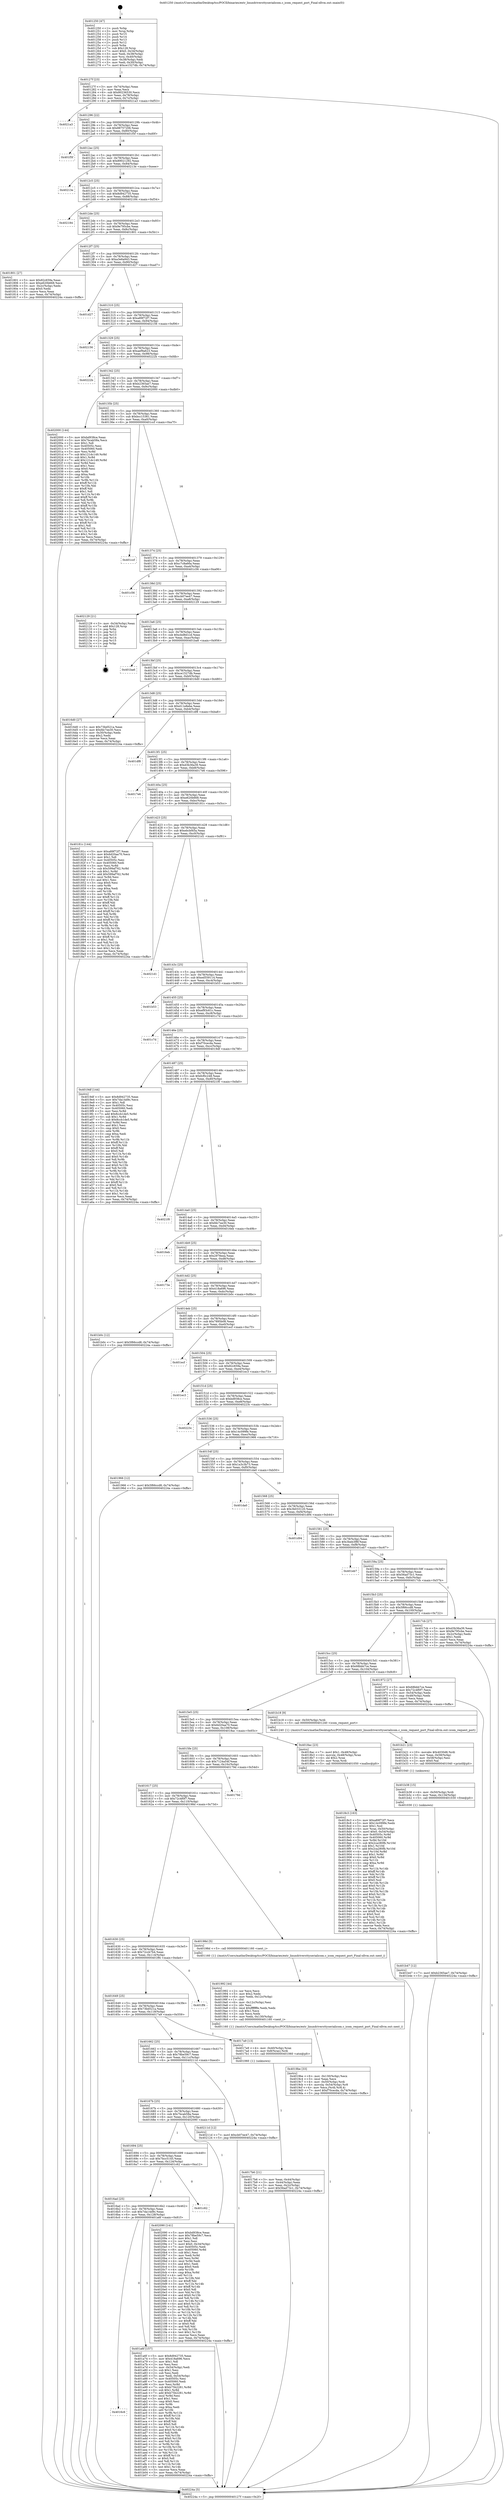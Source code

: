 digraph "0x401250" {
  label = "0x401250 (/mnt/c/Users/mathe/Desktop/tcc/POCII/binaries/extr_linuxdriversttyserialicom.c_icom_request_port_Final-ollvm.out::main(0))"
  labelloc = "t"
  node[shape=record]

  Entry [label="",width=0.3,height=0.3,shape=circle,fillcolor=black,style=filled]
  "0x40127f" [label="{
     0x40127f [23]\l
     | [instrs]\l
     &nbsp;&nbsp;0x40127f \<+3\>: mov -0x74(%rbp),%eax\l
     &nbsp;&nbsp;0x401282 \<+2\>: mov %eax,%ecx\l
     &nbsp;&nbsp;0x401284 \<+6\>: sub $0x80236530,%ecx\l
     &nbsp;&nbsp;0x40128a \<+3\>: mov %eax,-0x78(%rbp)\l
     &nbsp;&nbsp;0x40128d \<+3\>: mov %ecx,-0x7c(%rbp)\l
     &nbsp;&nbsp;0x401290 \<+6\>: je 00000000004021a3 \<main+0xf53\>\l
  }"]
  "0x4021a3" [label="{
     0x4021a3\l
  }", style=dashed]
  "0x401296" [label="{
     0x401296 [22]\l
     | [instrs]\l
     &nbsp;&nbsp;0x401296 \<+5\>: jmp 000000000040129b \<main+0x4b\>\l
     &nbsp;&nbsp;0x40129b \<+3\>: mov -0x78(%rbp),%eax\l
     &nbsp;&nbsp;0x40129e \<+5\>: sub $0x88757206,%eax\l
     &nbsp;&nbsp;0x4012a3 \<+3\>: mov %eax,-0x80(%rbp)\l
     &nbsp;&nbsp;0x4012a6 \<+6\>: je 0000000000401f5f \<main+0xd0f\>\l
  }"]
  Exit [label="",width=0.3,height=0.3,shape=circle,fillcolor=black,style=filled,peripheries=2]
  "0x401f5f" [label="{
     0x401f5f\l
  }", style=dashed]
  "0x4012ac" [label="{
     0x4012ac [25]\l
     | [instrs]\l
     &nbsp;&nbsp;0x4012ac \<+5\>: jmp 00000000004012b1 \<main+0x61\>\l
     &nbsp;&nbsp;0x4012b1 \<+3\>: mov -0x78(%rbp),%eax\l
     &nbsp;&nbsp;0x4012b4 \<+5\>: sub $0x89021292,%eax\l
     &nbsp;&nbsp;0x4012b9 \<+6\>: mov %eax,-0x84(%rbp)\l
     &nbsp;&nbsp;0x4012bf \<+6\>: je 000000000040213e \<main+0xeee\>\l
  }"]
  "0x401b47" [label="{
     0x401b47 [12]\l
     | [instrs]\l
     &nbsp;&nbsp;0x401b47 \<+7\>: movl $0xb2365ae7,-0x74(%rbp)\l
     &nbsp;&nbsp;0x401b4e \<+5\>: jmp 000000000040224a \<main+0xffa\>\l
  }"]
  "0x40213e" [label="{
     0x40213e\l
  }", style=dashed]
  "0x4012c5" [label="{
     0x4012c5 [25]\l
     | [instrs]\l
     &nbsp;&nbsp;0x4012c5 \<+5\>: jmp 00000000004012ca \<main+0x7a\>\l
     &nbsp;&nbsp;0x4012ca \<+3\>: mov -0x78(%rbp),%eax\l
     &nbsp;&nbsp;0x4012cd \<+5\>: sub $0x8d942735,%eax\l
     &nbsp;&nbsp;0x4012d2 \<+6\>: mov %eax,-0x88(%rbp)\l
     &nbsp;&nbsp;0x4012d8 \<+6\>: je 0000000000402184 \<main+0xf34\>\l
  }"]
  "0x401b38" [label="{
     0x401b38 [15]\l
     | [instrs]\l
     &nbsp;&nbsp;0x401b38 \<+4\>: mov -0x50(%rbp),%rdi\l
     &nbsp;&nbsp;0x401b3c \<+6\>: mov %eax,-0x134(%rbp)\l
     &nbsp;&nbsp;0x401b42 \<+5\>: call 0000000000401030 \<free@plt\>\l
     | [calls]\l
     &nbsp;&nbsp;0x401030 \{1\} (unknown)\l
  }"]
  "0x402184" [label="{
     0x402184\l
  }", style=dashed]
  "0x4012de" [label="{
     0x4012de [25]\l
     | [instrs]\l
     &nbsp;&nbsp;0x4012de \<+5\>: jmp 00000000004012e3 \<main+0x93\>\l
     &nbsp;&nbsp;0x4012e3 \<+3\>: mov -0x78(%rbp),%eax\l
     &nbsp;&nbsp;0x4012e6 \<+5\>: sub $0x9e795cbe,%eax\l
     &nbsp;&nbsp;0x4012eb \<+6\>: mov %eax,-0x8c(%rbp)\l
     &nbsp;&nbsp;0x4012f1 \<+6\>: je 0000000000401801 \<main+0x5b1\>\l
  }"]
  "0x401b21" [label="{
     0x401b21 [23]\l
     | [instrs]\l
     &nbsp;&nbsp;0x401b21 \<+10\>: movabs $0x4030d6,%rdi\l
     &nbsp;&nbsp;0x401b2b \<+3\>: mov %eax,-0x58(%rbp)\l
     &nbsp;&nbsp;0x401b2e \<+3\>: mov -0x58(%rbp),%esi\l
     &nbsp;&nbsp;0x401b31 \<+2\>: mov $0x0,%al\l
     &nbsp;&nbsp;0x401b33 \<+5\>: call 0000000000401040 \<printf@plt\>\l
     | [calls]\l
     &nbsp;&nbsp;0x401040 \{1\} (unknown)\l
  }"]
  "0x401801" [label="{
     0x401801 [27]\l
     | [instrs]\l
     &nbsp;&nbsp;0x401801 \<+5\>: mov $0x82c659a,%eax\l
     &nbsp;&nbsp;0x401806 \<+5\>: mov $0xe620b668,%ecx\l
     &nbsp;&nbsp;0x40180b \<+3\>: mov -0x2c(%rbp),%edx\l
     &nbsp;&nbsp;0x40180e \<+3\>: cmp $0x0,%edx\l
     &nbsp;&nbsp;0x401811 \<+3\>: cmove %ecx,%eax\l
     &nbsp;&nbsp;0x401814 \<+3\>: mov %eax,-0x74(%rbp)\l
     &nbsp;&nbsp;0x401817 \<+5\>: jmp 000000000040224a \<main+0xffa\>\l
  }"]
  "0x4012f7" [label="{
     0x4012f7 [25]\l
     | [instrs]\l
     &nbsp;&nbsp;0x4012f7 \<+5\>: jmp 00000000004012fc \<main+0xac\>\l
     &nbsp;&nbsp;0x4012fc \<+3\>: mov -0x78(%rbp),%eax\l
     &nbsp;&nbsp;0x4012ff \<+5\>: sub $0xa3e6a943,%eax\l
     &nbsp;&nbsp;0x401304 \<+6\>: mov %eax,-0x90(%rbp)\l
     &nbsp;&nbsp;0x40130a \<+6\>: je 0000000000401d27 \<main+0xad7\>\l
  }"]
  "0x4016c6" [label="{
     0x4016c6\l
  }", style=dashed]
  "0x401d27" [label="{
     0x401d27\l
  }", style=dashed]
  "0x401310" [label="{
     0x401310 [25]\l
     | [instrs]\l
     &nbsp;&nbsp;0x401310 \<+5\>: jmp 0000000000401315 \<main+0xc5\>\l
     &nbsp;&nbsp;0x401315 \<+3\>: mov -0x78(%rbp),%eax\l
     &nbsp;&nbsp;0x401318 \<+5\>: sub $0xa89f72f7,%eax\l
     &nbsp;&nbsp;0x40131d \<+6\>: mov %eax,-0x94(%rbp)\l
     &nbsp;&nbsp;0x401323 \<+6\>: je 0000000000402156 \<main+0xf06\>\l
  }"]
  "0x401a6f" [label="{
     0x401a6f [157]\l
     | [instrs]\l
     &nbsp;&nbsp;0x401a6f \<+5\>: mov $0x8d942735,%eax\l
     &nbsp;&nbsp;0x401a74 \<+5\>: mov $0x418a696,%ecx\l
     &nbsp;&nbsp;0x401a79 \<+2\>: mov $0x1,%dl\l
     &nbsp;&nbsp;0x401a7b \<+2\>: xor %esi,%esi\l
     &nbsp;&nbsp;0x401a7d \<+3\>: mov -0x54(%rbp),%edi\l
     &nbsp;&nbsp;0x401a80 \<+3\>: sub $0x1,%esi\l
     &nbsp;&nbsp;0x401a83 \<+2\>: sub %esi,%edi\l
     &nbsp;&nbsp;0x401a85 \<+3\>: mov %edi,-0x54(%rbp)\l
     &nbsp;&nbsp;0x401a88 \<+7\>: mov 0x40505c,%esi\l
     &nbsp;&nbsp;0x401a8f \<+7\>: mov 0x405060,%edi\l
     &nbsp;&nbsp;0x401a96 \<+3\>: mov %esi,%r8d\l
     &nbsp;&nbsp;0x401a99 \<+7\>: sub $0xb75b2281,%r8d\l
     &nbsp;&nbsp;0x401aa0 \<+4\>: sub $0x1,%r8d\l
     &nbsp;&nbsp;0x401aa4 \<+7\>: add $0xb75b2281,%r8d\l
     &nbsp;&nbsp;0x401aab \<+4\>: imul %r8d,%esi\l
     &nbsp;&nbsp;0x401aaf \<+3\>: and $0x1,%esi\l
     &nbsp;&nbsp;0x401ab2 \<+3\>: cmp $0x0,%esi\l
     &nbsp;&nbsp;0x401ab5 \<+4\>: sete %r9b\l
     &nbsp;&nbsp;0x401ab9 \<+3\>: cmp $0xa,%edi\l
     &nbsp;&nbsp;0x401abc \<+4\>: setl %r10b\l
     &nbsp;&nbsp;0x401ac0 \<+3\>: mov %r9b,%r11b\l
     &nbsp;&nbsp;0x401ac3 \<+4\>: xor $0xff,%r11b\l
     &nbsp;&nbsp;0x401ac7 \<+3\>: mov %r10b,%bl\l
     &nbsp;&nbsp;0x401aca \<+3\>: xor $0xff,%bl\l
     &nbsp;&nbsp;0x401acd \<+3\>: xor $0x0,%dl\l
     &nbsp;&nbsp;0x401ad0 \<+3\>: mov %r11b,%r14b\l
     &nbsp;&nbsp;0x401ad3 \<+4\>: and $0x0,%r14b\l
     &nbsp;&nbsp;0x401ad7 \<+3\>: and %dl,%r9b\l
     &nbsp;&nbsp;0x401ada \<+3\>: mov %bl,%r15b\l
     &nbsp;&nbsp;0x401add \<+4\>: and $0x0,%r15b\l
     &nbsp;&nbsp;0x401ae1 \<+3\>: and %dl,%r10b\l
     &nbsp;&nbsp;0x401ae4 \<+3\>: or %r9b,%r14b\l
     &nbsp;&nbsp;0x401ae7 \<+3\>: or %r10b,%r15b\l
     &nbsp;&nbsp;0x401aea \<+3\>: xor %r15b,%r14b\l
     &nbsp;&nbsp;0x401aed \<+3\>: or %bl,%r11b\l
     &nbsp;&nbsp;0x401af0 \<+4\>: xor $0xff,%r11b\l
     &nbsp;&nbsp;0x401af4 \<+3\>: or $0x0,%dl\l
     &nbsp;&nbsp;0x401af7 \<+3\>: and %dl,%r11b\l
     &nbsp;&nbsp;0x401afa \<+3\>: or %r11b,%r14b\l
     &nbsp;&nbsp;0x401afd \<+4\>: test $0x1,%r14b\l
     &nbsp;&nbsp;0x401b01 \<+3\>: cmovne %ecx,%eax\l
     &nbsp;&nbsp;0x401b04 \<+3\>: mov %eax,-0x74(%rbp)\l
     &nbsp;&nbsp;0x401b07 \<+5\>: jmp 000000000040224a \<main+0xffa\>\l
  }"]
  "0x402156" [label="{
     0x402156\l
  }", style=dashed]
  "0x401329" [label="{
     0x401329 [25]\l
     | [instrs]\l
     &nbsp;&nbsp;0x401329 \<+5\>: jmp 000000000040132e \<main+0xde\>\l
     &nbsp;&nbsp;0x40132e \<+3\>: mov -0x78(%rbp),%eax\l
     &nbsp;&nbsp;0x401331 \<+5\>: sub $0xaef9a623,%eax\l
     &nbsp;&nbsp;0x401336 \<+6\>: mov %eax,-0x98(%rbp)\l
     &nbsp;&nbsp;0x40133c \<+6\>: je 000000000040222b \<main+0xfdb\>\l
  }"]
  "0x4016ad" [label="{
     0x4016ad [25]\l
     | [instrs]\l
     &nbsp;&nbsp;0x4016ad \<+5\>: jmp 00000000004016b2 \<main+0x462\>\l
     &nbsp;&nbsp;0x4016b2 \<+3\>: mov -0x78(%rbp),%eax\l
     &nbsp;&nbsp;0x4016b5 \<+5\>: sub $0x7da14d9c,%eax\l
     &nbsp;&nbsp;0x4016ba \<+6\>: mov %eax,-0x128(%rbp)\l
     &nbsp;&nbsp;0x4016c0 \<+6\>: je 0000000000401a6f \<main+0x81f\>\l
  }"]
  "0x40222b" [label="{
     0x40222b\l
  }", style=dashed]
  "0x401342" [label="{
     0x401342 [25]\l
     | [instrs]\l
     &nbsp;&nbsp;0x401342 \<+5\>: jmp 0000000000401347 \<main+0xf7\>\l
     &nbsp;&nbsp;0x401347 \<+3\>: mov -0x78(%rbp),%eax\l
     &nbsp;&nbsp;0x40134a \<+5\>: sub $0xb2365ae7,%eax\l
     &nbsp;&nbsp;0x40134f \<+6\>: mov %eax,-0x9c(%rbp)\l
     &nbsp;&nbsp;0x401355 \<+6\>: je 0000000000402000 \<main+0xdb0\>\l
  }"]
  "0x401c62" [label="{
     0x401c62\l
  }", style=dashed]
  "0x402000" [label="{
     0x402000 [144]\l
     | [instrs]\l
     &nbsp;&nbsp;0x402000 \<+5\>: mov $0xbd938ce,%eax\l
     &nbsp;&nbsp;0x402005 \<+5\>: mov $0x7bcab58a,%ecx\l
     &nbsp;&nbsp;0x40200a \<+2\>: mov $0x1,%dl\l
     &nbsp;&nbsp;0x40200c \<+7\>: mov 0x40505c,%esi\l
     &nbsp;&nbsp;0x402013 \<+7\>: mov 0x405060,%edi\l
     &nbsp;&nbsp;0x40201a \<+3\>: mov %esi,%r8d\l
     &nbsp;&nbsp;0x40201d \<+7\>: sub $0x121dc149,%r8d\l
     &nbsp;&nbsp;0x402024 \<+4\>: sub $0x1,%r8d\l
     &nbsp;&nbsp;0x402028 \<+7\>: add $0x121dc149,%r8d\l
     &nbsp;&nbsp;0x40202f \<+4\>: imul %r8d,%esi\l
     &nbsp;&nbsp;0x402033 \<+3\>: and $0x1,%esi\l
     &nbsp;&nbsp;0x402036 \<+3\>: cmp $0x0,%esi\l
     &nbsp;&nbsp;0x402039 \<+4\>: sete %r9b\l
     &nbsp;&nbsp;0x40203d \<+3\>: cmp $0xa,%edi\l
     &nbsp;&nbsp;0x402040 \<+4\>: setl %r10b\l
     &nbsp;&nbsp;0x402044 \<+3\>: mov %r9b,%r11b\l
     &nbsp;&nbsp;0x402047 \<+4\>: xor $0xff,%r11b\l
     &nbsp;&nbsp;0x40204b \<+3\>: mov %r10b,%bl\l
     &nbsp;&nbsp;0x40204e \<+3\>: xor $0xff,%bl\l
     &nbsp;&nbsp;0x402051 \<+3\>: xor $0x1,%dl\l
     &nbsp;&nbsp;0x402054 \<+3\>: mov %r11b,%r14b\l
     &nbsp;&nbsp;0x402057 \<+4\>: and $0xff,%r14b\l
     &nbsp;&nbsp;0x40205b \<+3\>: and %dl,%r9b\l
     &nbsp;&nbsp;0x40205e \<+3\>: mov %bl,%r15b\l
     &nbsp;&nbsp;0x402061 \<+4\>: and $0xff,%r15b\l
     &nbsp;&nbsp;0x402065 \<+3\>: and %dl,%r10b\l
     &nbsp;&nbsp;0x402068 \<+3\>: or %r9b,%r14b\l
     &nbsp;&nbsp;0x40206b \<+3\>: or %r10b,%r15b\l
     &nbsp;&nbsp;0x40206e \<+3\>: xor %r15b,%r14b\l
     &nbsp;&nbsp;0x402071 \<+3\>: or %bl,%r11b\l
     &nbsp;&nbsp;0x402074 \<+4\>: xor $0xff,%r11b\l
     &nbsp;&nbsp;0x402078 \<+3\>: or $0x1,%dl\l
     &nbsp;&nbsp;0x40207b \<+3\>: and %dl,%r11b\l
     &nbsp;&nbsp;0x40207e \<+3\>: or %r11b,%r14b\l
     &nbsp;&nbsp;0x402081 \<+4\>: test $0x1,%r14b\l
     &nbsp;&nbsp;0x402085 \<+3\>: cmovne %ecx,%eax\l
     &nbsp;&nbsp;0x402088 \<+3\>: mov %eax,-0x74(%rbp)\l
     &nbsp;&nbsp;0x40208b \<+5\>: jmp 000000000040224a \<main+0xffa\>\l
  }"]
  "0x40135b" [label="{
     0x40135b [25]\l
     | [instrs]\l
     &nbsp;&nbsp;0x40135b \<+5\>: jmp 0000000000401360 \<main+0x110\>\l
     &nbsp;&nbsp;0x401360 \<+3\>: mov -0x78(%rbp),%eax\l
     &nbsp;&nbsp;0x401363 \<+5\>: sub $0xbcc15361,%eax\l
     &nbsp;&nbsp;0x401368 \<+6\>: mov %eax,-0xa0(%rbp)\l
     &nbsp;&nbsp;0x40136e \<+6\>: je 0000000000401ccf \<main+0xa7f\>\l
  }"]
  "0x401694" [label="{
     0x401694 [25]\l
     | [instrs]\l
     &nbsp;&nbsp;0x401694 \<+5\>: jmp 0000000000401699 \<main+0x449\>\l
     &nbsp;&nbsp;0x401699 \<+3\>: mov -0x78(%rbp),%eax\l
     &nbsp;&nbsp;0x40169c \<+5\>: sub $0x7bcc5145,%eax\l
     &nbsp;&nbsp;0x4016a1 \<+6\>: mov %eax,-0x124(%rbp)\l
     &nbsp;&nbsp;0x4016a7 \<+6\>: je 0000000000401c62 \<main+0xa12\>\l
  }"]
  "0x401ccf" [label="{
     0x401ccf\l
  }", style=dashed]
  "0x401374" [label="{
     0x401374 [25]\l
     | [instrs]\l
     &nbsp;&nbsp;0x401374 \<+5\>: jmp 0000000000401379 \<main+0x129\>\l
     &nbsp;&nbsp;0x401379 \<+3\>: mov -0x78(%rbp),%eax\l
     &nbsp;&nbsp;0x40137c \<+5\>: sub $0xc7c8a66a,%eax\l
     &nbsp;&nbsp;0x401381 \<+6\>: mov %eax,-0xa4(%rbp)\l
     &nbsp;&nbsp;0x401387 \<+6\>: je 0000000000401c56 \<main+0xa06\>\l
  }"]
  "0x402090" [label="{
     0x402090 [141]\l
     | [instrs]\l
     &nbsp;&nbsp;0x402090 \<+5\>: mov $0xbd938ce,%eax\l
     &nbsp;&nbsp;0x402095 \<+5\>: mov $0x78be59c7,%ecx\l
     &nbsp;&nbsp;0x40209a \<+2\>: mov $0x1,%dl\l
     &nbsp;&nbsp;0x40209c \<+2\>: xor %esi,%esi\l
     &nbsp;&nbsp;0x40209e \<+7\>: movl $0x0,-0x34(%rbp)\l
     &nbsp;&nbsp;0x4020a5 \<+7\>: mov 0x40505c,%edi\l
     &nbsp;&nbsp;0x4020ac \<+8\>: mov 0x405060,%r8d\l
     &nbsp;&nbsp;0x4020b4 \<+3\>: sub $0x1,%esi\l
     &nbsp;&nbsp;0x4020b7 \<+3\>: mov %edi,%r9d\l
     &nbsp;&nbsp;0x4020ba \<+3\>: add %esi,%r9d\l
     &nbsp;&nbsp;0x4020bd \<+4\>: imul %r9d,%edi\l
     &nbsp;&nbsp;0x4020c1 \<+3\>: and $0x1,%edi\l
     &nbsp;&nbsp;0x4020c4 \<+3\>: cmp $0x0,%edi\l
     &nbsp;&nbsp;0x4020c7 \<+4\>: sete %r10b\l
     &nbsp;&nbsp;0x4020cb \<+4\>: cmp $0xa,%r8d\l
     &nbsp;&nbsp;0x4020cf \<+4\>: setl %r11b\l
     &nbsp;&nbsp;0x4020d3 \<+3\>: mov %r10b,%bl\l
     &nbsp;&nbsp;0x4020d6 \<+3\>: xor $0xff,%bl\l
     &nbsp;&nbsp;0x4020d9 \<+3\>: mov %r11b,%r14b\l
     &nbsp;&nbsp;0x4020dc \<+4\>: xor $0xff,%r14b\l
     &nbsp;&nbsp;0x4020e0 \<+3\>: xor $0x0,%dl\l
     &nbsp;&nbsp;0x4020e3 \<+3\>: mov %bl,%r15b\l
     &nbsp;&nbsp;0x4020e6 \<+4\>: and $0x0,%r15b\l
     &nbsp;&nbsp;0x4020ea \<+3\>: and %dl,%r10b\l
     &nbsp;&nbsp;0x4020ed \<+3\>: mov %r14b,%r12b\l
     &nbsp;&nbsp;0x4020f0 \<+4\>: and $0x0,%r12b\l
     &nbsp;&nbsp;0x4020f4 \<+3\>: and %dl,%r11b\l
     &nbsp;&nbsp;0x4020f7 \<+3\>: or %r10b,%r15b\l
     &nbsp;&nbsp;0x4020fa \<+3\>: or %r11b,%r12b\l
     &nbsp;&nbsp;0x4020fd \<+3\>: xor %r12b,%r15b\l
     &nbsp;&nbsp;0x402100 \<+3\>: or %r14b,%bl\l
     &nbsp;&nbsp;0x402103 \<+3\>: xor $0xff,%bl\l
     &nbsp;&nbsp;0x402106 \<+3\>: or $0x0,%dl\l
     &nbsp;&nbsp;0x402109 \<+2\>: and %dl,%bl\l
     &nbsp;&nbsp;0x40210b \<+3\>: or %bl,%r15b\l
     &nbsp;&nbsp;0x40210e \<+4\>: test $0x1,%r15b\l
     &nbsp;&nbsp;0x402112 \<+3\>: cmovne %ecx,%eax\l
     &nbsp;&nbsp;0x402115 \<+3\>: mov %eax,-0x74(%rbp)\l
     &nbsp;&nbsp;0x402118 \<+5\>: jmp 000000000040224a \<main+0xffa\>\l
  }"]
  "0x401c56" [label="{
     0x401c56\l
  }", style=dashed]
  "0x40138d" [label="{
     0x40138d [25]\l
     | [instrs]\l
     &nbsp;&nbsp;0x40138d \<+5\>: jmp 0000000000401392 \<main+0x142\>\l
     &nbsp;&nbsp;0x401392 \<+3\>: mov -0x78(%rbp),%eax\l
     &nbsp;&nbsp;0x401395 \<+5\>: sub $0xcb07ee47,%eax\l
     &nbsp;&nbsp;0x40139a \<+6\>: mov %eax,-0xa8(%rbp)\l
     &nbsp;&nbsp;0x4013a0 \<+6\>: je 0000000000402129 \<main+0xed9\>\l
  }"]
  "0x40167b" [label="{
     0x40167b [25]\l
     | [instrs]\l
     &nbsp;&nbsp;0x40167b \<+5\>: jmp 0000000000401680 \<main+0x430\>\l
     &nbsp;&nbsp;0x401680 \<+3\>: mov -0x78(%rbp),%eax\l
     &nbsp;&nbsp;0x401683 \<+5\>: sub $0x7bcab58a,%eax\l
     &nbsp;&nbsp;0x401688 \<+6\>: mov %eax,-0x120(%rbp)\l
     &nbsp;&nbsp;0x40168e \<+6\>: je 0000000000402090 \<main+0xe40\>\l
  }"]
  "0x402129" [label="{
     0x402129 [21]\l
     | [instrs]\l
     &nbsp;&nbsp;0x402129 \<+3\>: mov -0x34(%rbp),%eax\l
     &nbsp;&nbsp;0x40212c \<+7\>: add $0x128,%rsp\l
     &nbsp;&nbsp;0x402133 \<+1\>: pop %rbx\l
     &nbsp;&nbsp;0x402134 \<+2\>: pop %r12\l
     &nbsp;&nbsp;0x402136 \<+2\>: pop %r13\l
     &nbsp;&nbsp;0x402138 \<+2\>: pop %r14\l
     &nbsp;&nbsp;0x40213a \<+2\>: pop %r15\l
     &nbsp;&nbsp;0x40213c \<+1\>: pop %rbp\l
     &nbsp;&nbsp;0x40213d \<+1\>: ret\l
  }"]
  "0x4013a6" [label="{
     0x4013a6 [25]\l
     | [instrs]\l
     &nbsp;&nbsp;0x4013a6 \<+5\>: jmp 00000000004013ab \<main+0x15b\>\l
     &nbsp;&nbsp;0x4013ab \<+3\>: mov -0x78(%rbp),%eax\l
     &nbsp;&nbsp;0x4013ae \<+5\>: sub $0xcbd8d1cd,%eax\l
     &nbsp;&nbsp;0x4013b3 \<+6\>: mov %eax,-0xac(%rbp)\l
     &nbsp;&nbsp;0x4013b9 \<+6\>: je 0000000000401ba6 \<main+0x956\>\l
  }"]
  "0x40211d" [label="{
     0x40211d [12]\l
     | [instrs]\l
     &nbsp;&nbsp;0x40211d \<+7\>: movl $0xcb07ee47,-0x74(%rbp)\l
     &nbsp;&nbsp;0x402124 \<+5\>: jmp 000000000040224a \<main+0xffa\>\l
  }"]
  "0x401ba6" [label="{
     0x401ba6\l
  }", style=dashed]
  "0x4013bf" [label="{
     0x4013bf [25]\l
     | [instrs]\l
     &nbsp;&nbsp;0x4013bf \<+5\>: jmp 00000000004013c4 \<main+0x174\>\l
     &nbsp;&nbsp;0x4013c4 \<+3\>: mov -0x78(%rbp),%eax\l
     &nbsp;&nbsp;0x4013c7 \<+5\>: sub $0xce1527db,%eax\l
     &nbsp;&nbsp;0x4013cc \<+6\>: mov %eax,-0xb0(%rbp)\l
     &nbsp;&nbsp;0x4013d2 \<+6\>: je 00000000004016d0 \<main+0x480\>\l
  }"]
  "0x4019be" [label="{
     0x4019be [33]\l
     | [instrs]\l
     &nbsp;&nbsp;0x4019be \<+6\>: mov -0x130(%rbp),%ecx\l
     &nbsp;&nbsp;0x4019c4 \<+3\>: imul %eax,%ecx\l
     &nbsp;&nbsp;0x4019c7 \<+4\>: mov -0x50(%rbp),%rdi\l
     &nbsp;&nbsp;0x4019cb \<+4\>: movslq -0x54(%rbp),%r8\l
     &nbsp;&nbsp;0x4019cf \<+4\>: mov %ecx,(%rdi,%r8,4)\l
     &nbsp;&nbsp;0x4019d3 \<+7\>: movl $0xf70cecda,-0x74(%rbp)\l
     &nbsp;&nbsp;0x4019da \<+5\>: jmp 000000000040224a \<main+0xffa\>\l
  }"]
  "0x4016d0" [label="{
     0x4016d0 [27]\l
     | [instrs]\l
     &nbsp;&nbsp;0x4016d0 \<+5\>: mov $0x73bd521a,%eax\l
     &nbsp;&nbsp;0x4016d5 \<+5\>: mov $0xfdc7ee30,%ecx\l
     &nbsp;&nbsp;0x4016da \<+3\>: mov -0x30(%rbp),%edx\l
     &nbsp;&nbsp;0x4016dd \<+3\>: cmp $0x2,%edx\l
     &nbsp;&nbsp;0x4016e0 \<+3\>: cmovne %ecx,%eax\l
     &nbsp;&nbsp;0x4016e3 \<+3\>: mov %eax,-0x74(%rbp)\l
     &nbsp;&nbsp;0x4016e6 \<+5\>: jmp 000000000040224a \<main+0xffa\>\l
  }"]
  "0x4013d8" [label="{
     0x4013d8 [25]\l
     | [instrs]\l
     &nbsp;&nbsp;0x4013d8 \<+5\>: jmp 00000000004013dd \<main+0x18d\>\l
     &nbsp;&nbsp;0x4013dd \<+3\>: mov -0x78(%rbp),%eax\l
     &nbsp;&nbsp;0x4013e0 \<+5\>: sub $0xd11e8ebe,%eax\l
     &nbsp;&nbsp;0x4013e5 \<+6\>: mov %eax,-0xb4(%rbp)\l
     &nbsp;&nbsp;0x4013eb \<+6\>: je 0000000000401df8 \<main+0xba8\>\l
  }"]
  "0x40224a" [label="{
     0x40224a [5]\l
     | [instrs]\l
     &nbsp;&nbsp;0x40224a \<+5\>: jmp 000000000040127f \<main+0x2f\>\l
  }"]
  "0x401250" [label="{
     0x401250 [47]\l
     | [instrs]\l
     &nbsp;&nbsp;0x401250 \<+1\>: push %rbp\l
     &nbsp;&nbsp;0x401251 \<+3\>: mov %rsp,%rbp\l
     &nbsp;&nbsp;0x401254 \<+2\>: push %r15\l
     &nbsp;&nbsp;0x401256 \<+2\>: push %r14\l
     &nbsp;&nbsp;0x401258 \<+2\>: push %r13\l
     &nbsp;&nbsp;0x40125a \<+2\>: push %r12\l
     &nbsp;&nbsp;0x40125c \<+1\>: push %rbx\l
     &nbsp;&nbsp;0x40125d \<+7\>: sub $0x128,%rsp\l
     &nbsp;&nbsp;0x401264 \<+7\>: movl $0x0,-0x34(%rbp)\l
     &nbsp;&nbsp;0x40126b \<+3\>: mov %edi,-0x38(%rbp)\l
     &nbsp;&nbsp;0x40126e \<+4\>: mov %rsi,-0x40(%rbp)\l
     &nbsp;&nbsp;0x401272 \<+3\>: mov -0x38(%rbp),%edi\l
     &nbsp;&nbsp;0x401275 \<+3\>: mov %edi,-0x30(%rbp)\l
     &nbsp;&nbsp;0x401278 \<+7\>: movl $0xce1527db,-0x74(%rbp)\l
  }"]
  "0x401992" [label="{
     0x401992 [44]\l
     | [instrs]\l
     &nbsp;&nbsp;0x401992 \<+2\>: xor %ecx,%ecx\l
     &nbsp;&nbsp;0x401994 \<+5\>: mov $0x2,%edx\l
     &nbsp;&nbsp;0x401999 \<+6\>: mov %edx,-0x12c(%rbp)\l
     &nbsp;&nbsp;0x40199f \<+1\>: cltd\l
     &nbsp;&nbsp;0x4019a0 \<+6\>: mov -0x12c(%rbp),%esi\l
     &nbsp;&nbsp;0x4019a6 \<+2\>: idiv %esi\l
     &nbsp;&nbsp;0x4019a8 \<+6\>: imul $0xfffffffe,%edx,%edx\l
     &nbsp;&nbsp;0x4019ae \<+3\>: sub $0x1,%ecx\l
     &nbsp;&nbsp;0x4019b1 \<+2\>: sub %ecx,%edx\l
     &nbsp;&nbsp;0x4019b3 \<+6\>: mov %edx,-0x130(%rbp)\l
     &nbsp;&nbsp;0x4019b9 \<+5\>: call 0000000000401160 \<next_i\>\l
     | [calls]\l
     &nbsp;&nbsp;0x401160 \{1\} (/mnt/c/Users/mathe/Desktop/tcc/POCII/binaries/extr_linuxdriversttyserialicom.c_icom_request_port_Final-ollvm.out::next_i)\l
  }"]
  "0x401df8" [label="{
     0x401df8\l
  }", style=dashed]
  "0x4013f1" [label="{
     0x4013f1 [25]\l
     | [instrs]\l
     &nbsp;&nbsp;0x4013f1 \<+5\>: jmp 00000000004013f6 \<main+0x1a6\>\l
     &nbsp;&nbsp;0x4013f6 \<+3\>: mov -0x78(%rbp),%eax\l
     &nbsp;&nbsp;0x4013f9 \<+5\>: sub $0xd3b36a39,%eax\l
     &nbsp;&nbsp;0x4013fe \<+6\>: mov %eax,-0xb8(%rbp)\l
     &nbsp;&nbsp;0x401404 \<+6\>: je 00000000004017e6 \<main+0x596\>\l
  }"]
  "0x4018c3" [label="{
     0x4018c3 [163]\l
     | [instrs]\l
     &nbsp;&nbsp;0x4018c3 \<+5\>: mov $0xa89f72f7,%ecx\l
     &nbsp;&nbsp;0x4018c8 \<+5\>: mov $0x14c099fe,%edx\l
     &nbsp;&nbsp;0x4018cd \<+3\>: mov $0x1,%sil\l
     &nbsp;&nbsp;0x4018d0 \<+4\>: mov %rax,-0x50(%rbp)\l
     &nbsp;&nbsp;0x4018d4 \<+7\>: movl $0x0,-0x54(%rbp)\l
     &nbsp;&nbsp;0x4018db \<+8\>: mov 0x40505c,%r8d\l
     &nbsp;&nbsp;0x4018e3 \<+8\>: mov 0x405060,%r9d\l
     &nbsp;&nbsp;0x4018eb \<+3\>: mov %r8d,%r10d\l
     &nbsp;&nbsp;0x4018ee \<+7\>: sub $0x2ca280fb,%r10d\l
     &nbsp;&nbsp;0x4018f5 \<+4\>: sub $0x1,%r10d\l
     &nbsp;&nbsp;0x4018f9 \<+7\>: add $0x2ca280fb,%r10d\l
     &nbsp;&nbsp;0x401900 \<+4\>: imul %r10d,%r8d\l
     &nbsp;&nbsp;0x401904 \<+4\>: and $0x1,%r8d\l
     &nbsp;&nbsp;0x401908 \<+4\>: cmp $0x0,%r8d\l
     &nbsp;&nbsp;0x40190c \<+4\>: sete %r11b\l
     &nbsp;&nbsp;0x401910 \<+4\>: cmp $0xa,%r9d\l
     &nbsp;&nbsp;0x401914 \<+3\>: setl %bl\l
     &nbsp;&nbsp;0x401917 \<+3\>: mov %r11b,%r14b\l
     &nbsp;&nbsp;0x40191a \<+4\>: xor $0xff,%r14b\l
     &nbsp;&nbsp;0x40191e \<+3\>: mov %bl,%r15b\l
     &nbsp;&nbsp;0x401921 \<+4\>: xor $0xff,%r15b\l
     &nbsp;&nbsp;0x401925 \<+4\>: xor $0x0,%sil\l
     &nbsp;&nbsp;0x401929 \<+3\>: mov %r14b,%r12b\l
     &nbsp;&nbsp;0x40192c \<+4\>: and $0x0,%r12b\l
     &nbsp;&nbsp;0x401930 \<+3\>: and %sil,%r11b\l
     &nbsp;&nbsp;0x401933 \<+3\>: mov %r15b,%r13b\l
     &nbsp;&nbsp;0x401936 \<+4\>: and $0x0,%r13b\l
     &nbsp;&nbsp;0x40193a \<+3\>: and %sil,%bl\l
     &nbsp;&nbsp;0x40193d \<+3\>: or %r11b,%r12b\l
     &nbsp;&nbsp;0x401940 \<+3\>: or %bl,%r13b\l
     &nbsp;&nbsp;0x401943 \<+3\>: xor %r13b,%r12b\l
     &nbsp;&nbsp;0x401946 \<+3\>: or %r15b,%r14b\l
     &nbsp;&nbsp;0x401949 \<+4\>: xor $0xff,%r14b\l
     &nbsp;&nbsp;0x40194d \<+4\>: or $0x0,%sil\l
     &nbsp;&nbsp;0x401951 \<+3\>: and %sil,%r14b\l
     &nbsp;&nbsp;0x401954 \<+3\>: or %r14b,%r12b\l
     &nbsp;&nbsp;0x401957 \<+4\>: test $0x1,%r12b\l
     &nbsp;&nbsp;0x40195b \<+3\>: cmovne %edx,%ecx\l
     &nbsp;&nbsp;0x40195e \<+3\>: mov %ecx,-0x74(%rbp)\l
     &nbsp;&nbsp;0x401961 \<+5\>: jmp 000000000040224a \<main+0xffa\>\l
  }"]
  "0x4017e6" [label="{
     0x4017e6\l
  }", style=dashed]
  "0x40140a" [label="{
     0x40140a [25]\l
     | [instrs]\l
     &nbsp;&nbsp;0x40140a \<+5\>: jmp 000000000040140f \<main+0x1bf\>\l
     &nbsp;&nbsp;0x40140f \<+3\>: mov -0x78(%rbp),%eax\l
     &nbsp;&nbsp;0x401412 \<+5\>: sub $0xe620b668,%eax\l
     &nbsp;&nbsp;0x401417 \<+6\>: mov %eax,-0xbc(%rbp)\l
     &nbsp;&nbsp;0x40141d \<+6\>: je 000000000040181c \<main+0x5cc\>\l
  }"]
  "0x4017b6" [label="{
     0x4017b6 [21]\l
     | [instrs]\l
     &nbsp;&nbsp;0x4017b6 \<+3\>: mov %eax,-0x44(%rbp)\l
     &nbsp;&nbsp;0x4017b9 \<+3\>: mov -0x44(%rbp),%eax\l
     &nbsp;&nbsp;0x4017bc \<+3\>: mov %eax,-0x2c(%rbp)\l
     &nbsp;&nbsp;0x4017bf \<+7\>: movl $0x56ad73c1,-0x74(%rbp)\l
     &nbsp;&nbsp;0x4017c6 \<+5\>: jmp 000000000040224a \<main+0xffa\>\l
  }"]
  "0x40181c" [label="{
     0x40181c [144]\l
     | [instrs]\l
     &nbsp;&nbsp;0x40181c \<+5\>: mov $0xa89f72f7,%eax\l
     &nbsp;&nbsp;0x401821 \<+5\>: mov $0x6d20aa70,%ecx\l
     &nbsp;&nbsp;0x401826 \<+2\>: mov $0x1,%dl\l
     &nbsp;&nbsp;0x401828 \<+7\>: mov 0x40505c,%esi\l
     &nbsp;&nbsp;0x40182f \<+7\>: mov 0x405060,%edi\l
     &nbsp;&nbsp;0x401836 \<+3\>: mov %esi,%r8d\l
     &nbsp;&nbsp;0x401839 \<+7\>: sub $0x599af762,%r8d\l
     &nbsp;&nbsp;0x401840 \<+4\>: sub $0x1,%r8d\l
     &nbsp;&nbsp;0x401844 \<+7\>: add $0x599af762,%r8d\l
     &nbsp;&nbsp;0x40184b \<+4\>: imul %r8d,%esi\l
     &nbsp;&nbsp;0x40184f \<+3\>: and $0x1,%esi\l
     &nbsp;&nbsp;0x401852 \<+3\>: cmp $0x0,%esi\l
     &nbsp;&nbsp;0x401855 \<+4\>: sete %r9b\l
     &nbsp;&nbsp;0x401859 \<+3\>: cmp $0xa,%edi\l
     &nbsp;&nbsp;0x40185c \<+4\>: setl %r10b\l
     &nbsp;&nbsp;0x401860 \<+3\>: mov %r9b,%r11b\l
     &nbsp;&nbsp;0x401863 \<+4\>: xor $0xff,%r11b\l
     &nbsp;&nbsp;0x401867 \<+3\>: mov %r10b,%bl\l
     &nbsp;&nbsp;0x40186a \<+3\>: xor $0xff,%bl\l
     &nbsp;&nbsp;0x40186d \<+3\>: xor $0x1,%dl\l
     &nbsp;&nbsp;0x401870 \<+3\>: mov %r11b,%r14b\l
     &nbsp;&nbsp;0x401873 \<+4\>: and $0xff,%r14b\l
     &nbsp;&nbsp;0x401877 \<+3\>: and %dl,%r9b\l
     &nbsp;&nbsp;0x40187a \<+3\>: mov %bl,%r15b\l
     &nbsp;&nbsp;0x40187d \<+4\>: and $0xff,%r15b\l
     &nbsp;&nbsp;0x401881 \<+3\>: and %dl,%r10b\l
     &nbsp;&nbsp;0x401884 \<+3\>: or %r9b,%r14b\l
     &nbsp;&nbsp;0x401887 \<+3\>: or %r10b,%r15b\l
     &nbsp;&nbsp;0x40188a \<+3\>: xor %r15b,%r14b\l
     &nbsp;&nbsp;0x40188d \<+3\>: or %bl,%r11b\l
     &nbsp;&nbsp;0x401890 \<+4\>: xor $0xff,%r11b\l
     &nbsp;&nbsp;0x401894 \<+3\>: or $0x1,%dl\l
     &nbsp;&nbsp;0x401897 \<+3\>: and %dl,%r11b\l
     &nbsp;&nbsp;0x40189a \<+3\>: or %r11b,%r14b\l
     &nbsp;&nbsp;0x40189d \<+4\>: test $0x1,%r14b\l
     &nbsp;&nbsp;0x4018a1 \<+3\>: cmovne %ecx,%eax\l
     &nbsp;&nbsp;0x4018a4 \<+3\>: mov %eax,-0x74(%rbp)\l
     &nbsp;&nbsp;0x4018a7 \<+5\>: jmp 000000000040224a \<main+0xffa\>\l
  }"]
  "0x401423" [label="{
     0x401423 [25]\l
     | [instrs]\l
     &nbsp;&nbsp;0x401423 \<+5\>: jmp 0000000000401428 \<main+0x1d8\>\l
     &nbsp;&nbsp;0x401428 \<+3\>: mov -0x78(%rbp),%eax\l
     &nbsp;&nbsp;0x40142b \<+5\>: sub $0xebcbf45a,%eax\l
     &nbsp;&nbsp;0x401430 \<+6\>: mov %eax,-0xc0(%rbp)\l
     &nbsp;&nbsp;0x401436 \<+6\>: je 00000000004021d1 \<main+0xf81\>\l
  }"]
  "0x401662" [label="{
     0x401662 [25]\l
     | [instrs]\l
     &nbsp;&nbsp;0x401662 \<+5\>: jmp 0000000000401667 \<main+0x417\>\l
     &nbsp;&nbsp;0x401667 \<+3\>: mov -0x78(%rbp),%eax\l
     &nbsp;&nbsp;0x40166a \<+5\>: sub $0x78be59c7,%eax\l
     &nbsp;&nbsp;0x40166f \<+6\>: mov %eax,-0x11c(%rbp)\l
     &nbsp;&nbsp;0x401675 \<+6\>: je 000000000040211d \<main+0xecd\>\l
  }"]
  "0x4021d1" [label="{
     0x4021d1\l
  }", style=dashed]
  "0x40143c" [label="{
     0x40143c [25]\l
     | [instrs]\l
     &nbsp;&nbsp;0x40143c \<+5\>: jmp 0000000000401441 \<main+0x1f1\>\l
     &nbsp;&nbsp;0x401441 \<+3\>: mov -0x78(%rbp),%eax\l
     &nbsp;&nbsp;0x401444 \<+5\>: sub $0xed559114,%eax\l
     &nbsp;&nbsp;0x401449 \<+6\>: mov %eax,-0xc4(%rbp)\l
     &nbsp;&nbsp;0x40144f \<+6\>: je 0000000000401b53 \<main+0x903\>\l
  }"]
  "0x4017a9" [label="{
     0x4017a9 [13]\l
     | [instrs]\l
     &nbsp;&nbsp;0x4017a9 \<+4\>: mov -0x40(%rbp),%rax\l
     &nbsp;&nbsp;0x4017ad \<+4\>: mov 0x8(%rax),%rdi\l
     &nbsp;&nbsp;0x4017b1 \<+5\>: call 0000000000401060 \<atoi@plt\>\l
     | [calls]\l
     &nbsp;&nbsp;0x401060 \{1\} (unknown)\l
  }"]
  "0x401b53" [label="{
     0x401b53\l
  }", style=dashed]
  "0x401455" [label="{
     0x401455 [25]\l
     | [instrs]\l
     &nbsp;&nbsp;0x401455 \<+5\>: jmp 000000000040145a \<main+0x20a\>\l
     &nbsp;&nbsp;0x40145a \<+3\>: mov -0x78(%rbp),%eax\l
     &nbsp;&nbsp;0x40145d \<+5\>: sub $0xef93c61c,%eax\l
     &nbsp;&nbsp;0x401462 \<+6\>: mov %eax,-0xc8(%rbp)\l
     &nbsp;&nbsp;0x401468 \<+6\>: je 0000000000401c7d \<main+0xa2d\>\l
  }"]
  "0x401649" [label="{
     0x401649 [25]\l
     | [instrs]\l
     &nbsp;&nbsp;0x401649 \<+5\>: jmp 000000000040164e \<main+0x3fe\>\l
     &nbsp;&nbsp;0x40164e \<+3\>: mov -0x78(%rbp),%eax\l
     &nbsp;&nbsp;0x401651 \<+5\>: sub $0x73bd521a,%eax\l
     &nbsp;&nbsp;0x401656 \<+6\>: mov %eax,-0x118(%rbp)\l
     &nbsp;&nbsp;0x40165c \<+6\>: je 00000000004017a9 \<main+0x559\>\l
  }"]
  "0x401c7d" [label="{
     0x401c7d\l
  }", style=dashed]
  "0x40146e" [label="{
     0x40146e [25]\l
     | [instrs]\l
     &nbsp;&nbsp;0x40146e \<+5\>: jmp 0000000000401473 \<main+0x223\>\l
     &nbsp;&nbsp;0x401473 \<+3\>: mov -0x78(%rbp),%eax\l
     &nbsp;&nbsp;0x401476 \<+5\>: sub $0xf70cecda,%eax\l
     &nbsp;&nbsp;0x40147b \<+6\>: mov %eax,-0xcc(%rbp)\l
     &nbsp;&nbsp;0x401481 \<+6\>: je 00000000004019df \<main+0x78f\>\l
  }"]
  "0x401ff4" [label="{
     0x401ff4\l
  }", style=dashed]
  "0x4019df" [label="{
     0x4019df [144]\l
     | [instrs]\l
     &nbsp;&nbsp;0x4019df \<+5\>: mov $0x8d942735,%eax\l
     &nbsp;&nbsp;0x4019e4 \<+5\>: mov $0x7da14d9c,%ecx\l
     &nbsp;&nbsp;0x4019e9 \<+2\>: mov $0x1,%dl\l
     &nbsp;&nbsp;0x4019eb \<+7\>: mov 0x40505c,%esi\l
     &nbsp;&nbsp;0x4019f2 \<+7\>: mov 0x405060,%edi\l
     &nbsp;&nbsp;0x4019f9 \<+3\>: mov %esi,%r8d\l
     &nbsp;&nbsp;0x4019fc \<+7\>: add $0x8ccb1de5,%r8d\l
     &nbsp;&nbsp;0x401a03 \<+4\>: sub $0x1,%r8d\l
     &nbsp;&nbsp;0x401a07 \<+7\>: sub $0x8ccb1de5,%r8d\l
     &nbsp;&nbsp;0x401a0e \<+4\>: imul %r8d,%esi\l
     &nbsp;&nbsp;0x401a12 \<+3\>: and $0x1,%esi\l
     &nbsp;&nbsp;0x401a15 \<+3\>: cmp $0x0,%esi\l
     &nbsp;&nbsp;0x401a18 \<+4\>: sete %r9b\l
     &nbsp;&nbsp;0x401a1c \<+3\>: cmp $0xa,%edi\l
     &nbsp;&nbsp;0x401a1f \<+4\>: setl %r10b\l
     &nbsp;&nbsp;0x401a23 \<+3\>: mov %r9b,%r11b\l
     &nbsp;&nbsp;0x401a26 \<+4\>: xor $0xff,%r11b\l
     &nbsp;&nbsp;0x401a2a \<+3\>: mov %r10b,%bl\l
     &nbsp;&nbsp;0x401a2d \<+3\>: xor $0xff,%bl\l
     &nbsp;&nbsp;0x401a30 \<+3\>: xor $0x0,%dl\l
     &nbsp;&nbsp;0x401a33 \<+3\>: mov %r11b,%r14b\l
     &nbsp;&nbsp;0x401a36 \<+4\>: and $0x0,%r14b\l
     &nbsp;&nbsp;0x401a3a \<+3\>: and %dl,%r9b\l
     &nbsp;&nbsp;0x401a3d \<+3\>: mov %bl,%r15b\l
     &nbsp;&nbsp;0x401a40 \<+4\>: and $0x0,%r15b\l
     &nbsp;&nbsp;0x401a44 \<+3\>: and %dl,%r10b\l
     &nbsp;&nbsp;0x401a47 \<+3\>: or %r9b,%r14b\l
     &nbsp;&nbsp;0x401a4a \<+3\>: or %r10b,%r15b\l
     &nbsp;&nbsp;0x401a4d \<+3\>: xor %r15b,%r14b\l
     &nbsp;&nbsp;0x401a50 \<+3\>: or %bl,%r11b\l
     &nbsp;&nbsp;0x401a53 \<+4\>: xor $0xff,%r11b\l
     &nbsp;&nbsp;0x401a57 \<+3\>: or $0x0,%dl\l
     &nbsp;&nbsp;0x401a5a \<+3\>: and %dl,%r11b\l
     &nbsp;&nbsp;0x401a5d \<+3\>: or %r11b,%r14b\l
     &nbsp;&nbsp;0x401a60 \<+4\>: test $0x1,%r14b\l
     &nbsp;&nbsp;0x401a64 \<+3\>: cmovne %ecx,%eax\l
     &nbsp;&nbsp;0x401a67 \<+3\>: mov %eax,-0x74(%rbp)\l
     &nbsp;&nbsp;0x401a6a \<+5\>: jmp 000000000040224a \<main+0xffa\>\l
  }"]
  "0x401487" [label="{
     0x401487 [25]\l
     | [instrs]\l
     &nbsp;&nbsp;0x401487 \<+5\>: jmp 000000000040148c \<main+0x23c\>\l
     &nbsp;&nbsp;0x40148c \<+3\>: mov -0x78(%rbp),%eax\l
     &nbsp;&nbsp;0x40148f \<+5\>: sub $0xfcf0c248,%eax\l
     &nbsp;&nbsp;0x401494 \<+6\>: mov %eax,-0xd0(%rbp)\l
     &nbsp;&nbsp;0x40149a \<+6\>: je 00000000004021f0 \<main+0xfa0\>\l
  }"]
  "0x401630" [label="{
     0x401630 [25]\l
     | [instrs]\l
     &nbsp;&nbsp;0x401630 \<+5\>: jmp 0000000000401635 \<main+0x3e5\>\l
     &nbsp;&nbsp;0x401635 \<+3\>: mov -0x78(%rbp),%eax\l
     &nbsp;&nbsp;0x401638 \<+5\>: sub $0x72ccb7b4,%eax\l
     &nbsp;&nbsp;0x40163d \<+6\>: mov %eax,-0x114(%rbp)\l
     &nbsp;&nbsp;0x401643 \<+6\>: je 0000000000401ff4 \<main+0xda4\>\l
  }"]
  "0x4021f0" [label="{
     0x4021f0\l
  }", style=dashed]
  "0x4014a0" [label="{
     0x4014a0 [25]\l
     | [instrs]\l
     &nbsp;&nbsp;0x4014a0 \<+5\>: jmp 00000000004014a5 \<main+0x255\>\l
     &nbsp;&nbsp;0x4014a5 \<+3\>: mov -0x78(%rbp),%eax\l
     &nbsp;&nbsp;0x4014a8 \<+5\>: sub $0xfdc7ee30,%eax\l
     &nbsp;&nbsp;0x4014ad \<+6\>: mov %eax,-0xd4(%rbp)\l
     &nbsp;&nbsp;0x4014b3 \<+6\>: je 00000000004016eb \<main+0x49b\>\l
  }"]
  "0x40198d" [label="{
     0x40198d [5]\l
     | [instrs]\l
     &nbsp;&nbsp;0x40198d \<+5\>: call 0000000000401160 \<next_i\>\l
     | [calls]\l
     &nbsp;&nbsp;0x401160 \{1\} (/mnt/c/Users/mathe/Desktop/tcc/POCII/binaries/extr_linuxdriversttyserialicom.c_icom_request_port_Final-ollvm.out::next_i)\l
  }"]
  "0x4016eb" [label="{
     0x4016eb\l
  }", style=dashed]
  "0x4014b9" [label="{
     0x4014b9 [25]\l
     | [instrs]\l
     &nbsp;&nbsp;0x4014b9 \<+5\>: jmp 00000000004014be \<main+0x26e\>\l
     &nbsp;&nbsp;0x4014be \<+3\>: mov -0x78(%rbp),%eax\l
     &nbsp;&nbsp;0x4014c1 \<+5\>: sub $0x2978eea,%eax\l
     &nbsp;&nbsp;0x4014c6 \<+6\>: mov %eax,-0xd8(%rbp)\l
     &nbsp;&nbsp;0x4014cc \<+6\>: je 000000000040173e \<main+0x4ee\>\l
  }"]
  "0x401617" [label="{
     0x401617 [25]\l
     | [instrs]\l
     &nbsp;&nbsp;0x401617 \<+5\>: jmp 000000000040161c \<main+0x3cc\>\l
     &nbsp;&nbsp;0x40161c \<+3\>: mov -0x78(%rbp),%eax\l
     &nbsp;&nbsp;0x40161f \<+5\>: sub $0x72c4f0f7,%eax\l
     &nbsp;&nbsp;0x401624 \<+6\>: mov %eax,-0x110(%rbp)\l
     &nbsp;&nbsp;0x40162a \<+6\>: je 000000000040198d \<main+0x73d\>\l
  }"]
  "0x40173e" [label="{
     0x40173e\l
  }", style=dashed]
  "0x4014d2" [label="{
     0x4014d2 [25]\l
     | [instrs]\l
     &nbsp;&nbsp;0x4014d2 \<+5\>: jmp 00000000004014d7 \<main+0x287\>\l
     &nbsp;&nbsp;0x4014d7 \<+3\>: mov -0x78(%rbp),%eax\l
     &nbsp;&nbsp;0x4014da \<+5\>: sub $0x418a696,%eax\l
     &nbsp;&nbsp;0x4014df \<+6\>: mov %eax,-0xdc(%rbp)\l
     &nbsp;&nbsp;0x4014e5 \<+6\>: je 0000000000401b0c \<main+0x8bc\>\l
  }"]
  "0x40179d" [label="{
     0x40179d\l
  }", style=dashed]
  "0x401b0c" [label="{
     0x401b0c [12]\l
     | [instrs]\l
     &nbsp;&nbsp;0x401b0c \<+7\>: movl $0x5f66ccd8,-0x74(%rbp)\l
     &nbsp;&nbsp;0x401b13 \<+5\>: jmp 000000000040224a \<main+0xffa\>\l
  }"]
  "0x4014eb" [label="{
     0x4014eb [25]\l
     | [instrs]\l
     &nbsp;&nbsp;0x4014eb \<+5\>: jmp 00000000004014f0 \<main+0x2a0\>\l
     &nbsp;&nbsp;0x4014f0 \<+3\>: mov -0x78(%rbp),%eax\l
     &nbsp;&nbsp;0x4014f3 \<+5\>: sub $0x7895b08,%eax\l
     &nbsp;&nbsp;0x4014f8 \<+6\>: mov %eax,-0xe0(%rbp)\l
     &nbsp;&nbsp;0x4014fe \<+6\>: je 0000000000401ecf \<main+0xc7f\>\l
  }"]
  "0x4015fe" [label="{
     0x4015fe [25]\l
     | [instrs]\l
     &nbsp;&nbsp;0x4015fe \<+5\>: jmp 0000000000401603 \<main+0x3b3\>\l
     &nbsp;&nbsp;0x401603 \<+3\>: mov -0x78(%rbp),%eax\l
     &nbsp;&nbsp;0x401606 \<+5\>: sub $0x7124a54f,%eax\l
     &nbsp;&nbsp;0x40160b \<+6\>: mov %eax,-0x10c(%rbp)\l
     &nbsp;&nbsp;0x401611 \<+6\>: je 000000000040179d \<main+0x54d\>\l
  }"]
  "0x401ecf" [label="{
     0x401ecf\l
  }", style=dashed]
  "0x401504" [label="{
     0x401504 [25]\l
     | [instrs]\l
     &nbsp;&nbsp;0x401504 \<+5\>: jmp 0000000000401509 \<main+0x2b9\>\l
     &nbsp;&nbsp;0x401509 \<+3\>: mov -0x78(%rbp),%eax\l
     &nbsp;&nbsp;0x40150c \<+5\>: sub $0x82c659a,%eax\l
     &nbsp;&nbsp;0x401511 \<+6\>: mov %eax,-0xe4(%rbp)\l
     &nbsp;&nbsp;0x401517 \<+6\>: je 0000000000401ec3 \<main+0xc73\>\l
  }"]
  "0x4018ac" [label="{
     0x4018ac [23]\l
     | [instrs]\l
     &nbsp;&nbsp;0x4018ac \<+7\>: movl $0x1,-0x48(%rbp)\l
     &nbsp;&nbsp;0x4018b3 \<+4\>: movslq -0x48(%rbp),%rax\l
     &nbsp;&nbsp;0x4018b7 \<+4\>: shl $0x2,%rax\l
     &nbsp;&nbsp;0x4018bb \<+3\>: mov %rax,%rdi\l
     &nbsp;&nbsp;0x4018be \<+5\>: call 0000000000401050 \<malloc@plt\>\l
     | [calls]\l
     &nbsp;&nbsp;0x401050 \{1\} (unknown)\l
  }"]
  "0x401ec3" [label="{
     0x401ec3\l
  }", style=dashed]
  "0x40151d" [label="{
     0x40151d [25]\l
     | [instrs]\l
     &nbsp;&nbsp;0x40151d \<+5\>: jmp 0000000000401522 \<main+0x2d2\>\l
     &nbsp;&nbsp;0x401522 \<+3\>: mov -0x78(%rbp),%eax\l
     &nbsp;&nbsp;0x401525 \<+5\>: sub $0xbd938ce,%eax\l
     &nbsp;&nbsp;0x40152a \<+6\>: mov %eax,-0xe8(%rbp)\l
     &nbsp;&nbsp;0x401530 \<+6\>: je 000000000040223c \<main+0xfec\>\l
  }"]
  "0x4015e5" [label="{
     0x4015e5 [25]\l
     | [instrs]\l
     &nbsp;&nbsp;0x4015e5 \<+5\>: jmp 00000000004015ea \<main+0x39a\>\l
     &nbsp;&nbsp;0x4015ea \<+3\>: mov -0x78(%rbp),%eax\l
     &nbsp;&nbsp;0x4015ed \<+5\>: sub $0x6d20aa70,%eax\l
     &nbsp;&nbsp;0x4015f2 \<+6\>: mov %eax,-0x108(%rbp)\l
     &nbsp;&nbsp;0x4015f8 \<+6\>: je 00000000004018ac \<main+0x65c\>\l
  }"]
  "0x40223c" [label="{
     0x40223c\l
  }", style=dashed]
  "0x401536" [label="{
     0x401536 [25]\l
     | [instrs]\l
     &nbsp;&nbsp;0x401536 \<+5\>: jmp 000000000040153b \<main+0x2eb\>\l
     &nbsp;&nbsp;0x40153b \<+3\>: mov -0x78(%rbp),%eax\l
     &nbsp;&nbsp;0x40153e \<+5\>: sub $0x14c099fe,%eax\l
     &nbsp;&nbsp;0x401543 \<+6\>: mov %eax,-0xec(%rbp)\l
     &nbsp;&nbsp;0x401549 \<+6\>: je 0000000000401966 \<main+0x716\>\l
  }"]
  "0x401b18" [label="{
     0x401b18 [9]\l
     | [instrs]\l
     &nbsp;&nbsp;0x401b18 \<+4\>: mov -0x50(%rbp),%rdi\l
     &nbsp;&nbsp;0x401b1c \<+5\>: call 0000000000401240 \<icom_request_port\>\l
     | [calls]\l
     &nbsp;&nbsp;0x401240 \{1\} (/mnt/c/Users/mathe/Desktop/tcc/POCII/binaries/extr_linuxdriversttyserialicom.c_icom_request_port_Final-ollvm.out::icom_request_port)\l
  }"]
  "0x401966" [label="{
     0x401966 [12]\l
     | [instrs]\l
     &nbsp;&nbsp;0x401966 \<+7\>: movl $0x5f66ccd8,-0x74(%rbp)\l
     &nbsp;&nbsp;0x40196d \<+5\>: jmp 000000000040224a \<main+0xffa\>\l
  }"]
  "0x40154f" [label="{
     0x40154f [25]\l
     | [instrs]\l
     &nbsp;&nbsp;0x40154f \<+5\>: jmp 0000000000401554 \<main+0x304\>\l
     &nbsp;&nbsp;0x401554 \<+3\>: mov -0x78(%rbp),%eax\l
     &nbsp;&nbsp;0x401557 \<+5\>: sub $0x1a3c3b73,%eax\l
     &nbsp;&nbsp;0x40155c \<+6\>: mov %eax,-0xf0(%rbp)\l
     &nbsp;&nbsp;0x401562 \<+6\>: je 0000000000401da0 \<main+0xb50\>\l
  }"]
  "0x4015cc" [label="{
     0x4015cc [25]\l
     | [instrs]\l
     &nbsp;&nbsp;0x4015cc \<+5\>: jmp 00000000004015d1 \<main+0x381\>\l
     &nbsp;&nbsp;0x4015d1 \<+3\>: mov -0x78(%rbp),%eax\l
     &nbsp;&nbsp;0x4015d4 \<+5\>: sub $0x68bbb7ce,%eax\l
     &nbsp;&nbsp;0x4015d9 \<+6\>: mov %eax,-0x104(%rbp)\l
     &nbsp;&nbsp;0x4015df \<+6\>: je 0000000000401b18 \<main+0x8c8\>\l
  }"]
  "0x401da0" [label="{
     0x401da0\l
  }", style=dashed]
  "0x401568" [label="{
     0x401568 [25]\l
     | [instrs]\l
     &nbsp;&nbsp;0x401568 \<+5\>: jmp 000000000040156d \<main+0x31d\>\l
     &nbsp;&nbsp;0x40156d \<+3\>: mov -0x78(%rbp),%eax\l
     &nbsp;&nbsp;0x401570 \<+5\>: sub $0x3b033120,%eax\l
     &nbsp;&nbsp;0x401575 \<+6\>: mov %eax,-0xf4(%rbp)\l
     &nbsp;&nbsp;0x40157b \<+6\>: je 0000000000401d94 \<main+0xb44\>\l
  }"]
  "0x401972" [label="{
     0x401972 [27]\l
     | [instrs]\l
     &nbsp;&nbsp;0x401972 \<+5\>: mov $0x68bbb7ce,%eax\l
     &nbsp;&nbsp;0x401977 \<+5\>: mov $0x72c4f0f7,%ecx\l
     &nbsp;&nbsp;0x40197c \<+3\>: mov -0x54(%rbp),%edx\l
     &nbsp;&nbsp;0x40197f \<+3\>: cmp -0x48(%rbp),%edx\l
     &nbsp;&nbsp;0x401982 \<+3\>: cmovl %ecx,%eax\l
     &nbsp;&nbsp;0x401985 \<+3\>: mov %eax,-0x74(%rbp)\l
     &nbsp;&nbsp;0x401988 \<+5\>: jmp 000000000040224a \<main+0xffa\>\l
  }"]
  "0x401d94" [label="{
     0x401d94\l
  }", style=dashed]
  "0x401581" [label="{
     0x401581 [25]\l
     | [instrs]\l
     &nbsp;&nbsp;0x401581 \<+5\>: jmp 0000000000401586 \<main+0x336\>\l
     &nbsp;&nbsp;0x401586 \<+3\>: mov -0x78(%rbp),%eax\l
     &nbsp;&nbsp;0x401589 \<+5\>: sub $0x3beb3f8f,%eax\l
     &nbsp;&nbsp;0x40158e \<+6\>: mov %eax,-0xf8(%rbp)\l
     &nbsp;&nbsp;0x401594 \<+6\>: je 0000000000401eb7 \<main+0xc67\>\l
  }"]
  "0x4015b3" [label="{
     0x4015b3 [25]\l
     | [instrs]\l
     &nbsp;&nbsp;0x4015b3 \<+5\>: jmp 00000000004015b8 \<main+0x368\>\l
     &nbsp;&nbsp;0x4015b8 \<+3\>: mov -0x78(%rbp),%eax\l
     &nbsp;&nbsp;0x4015bb \<+5\>: sub $0x5f66ccd8,%eax\l
     &nbsp;&nbsp;0x4015c0 \<+6\>: mov %eax,-0x100(%rbp)\l
     &nbsp;&nbsp;0x4015c6 \<+6\>: je 0000000000401972 \<main+0x722\>\l
  }"]
  "0x401eb7" [label="{
     0x401eb7\l
  }", style=dashed]
  "0x40159a" [label="{
     0x40159a [25]\l
     | [instrs]\l
     &nbsp;&nbsp;0x40159a \<+5\>: jmp 000000000040159f \<main+0x34f\>\l
     &nbsp;&nbsp;0x40159f \<+3\>: mov -0x78(%rbp),%eax\l
     &nbsp;&nbsp;0x4015a2 \<+5\>: sub $0x56ad73c1,%eax\l
     &nbsp;&nbsp;0x4015a7 \<+6\>: mov %eax,-0xfc(%rbp)\l
     &nbsp;&nbsp;0x4015ad \<+6\>: je 00000000004017cb \<main+0x57b\>\l
  }"]
  "0x4017cb" [label="{
     0x4017cb [27]\l
     | [instrs]\l
     &nbsp;&nbsp;0x4017cb \<+5\>: mov $0xd3b36a39,%eax\l
     &nbsp;&nbsp;0x4017d0 \<+5\>: mov $0x9e795cbe,%ecx\l
     &nbsp;&nbsp;0x4017d5 \<+3\>: mov -0x2c(%rbp),%edx\l
     &nbsp;&nbsp;0x4017d8 \<+3\>: cmp $0x1,%edx\l
     &nbsp;&nbsp;0x4017db \<+3\>: cmovl %ecx,%eax\l
     &nbsp;&nbsp;0x4017de \<+3\>: mov %eax,-0x74(%rbp)\l
     &nbsp;&nbsp;0x4017e1 \<+5\>: jmp 000000000040224a \<main+0xffa\>\l
  }"]
  Entry -> "0x401250" [label=" 1"]
  "0x40127f" -> "0x4021a3" [label=" 0"]
  "0x40127f" -> "0x401296" [label=" 18"]
  "0x402129" -> Exit [label=" 1"]
  "0x401296" -> "0x401f5f" [label=" 0"]
  "0x401296" -> "0x4012ac" [label=" 18"]
  "0x40211d" -> "0x40224a" [label=" 1"]
  "0x4012ac" -> "0x40213e" [label=" 0"]
  "0x4012ac" -> "0x4012c5" [label=" 18"]
  "0x402090" -> "0x40224a" [label=" 1"]
  "0x4012c5" -> "0x402184" [label=" 0"]
  "0x4012c5" -> "0x4012de" [label=" 18"]
  "0x402000" -> "0x40224a" [label=" 1"]
  "0x4012de" -> "0x401801" [label=" 1"]
  "0x4012de" -> "0x4012f7" [label=" 17"]
  "0x401b47" -> "0x40224a" [label=" 1"]
  "0x4012f7" -> "0x401d27" [label=" 0"]
  "0x4012f7" -> "0x401310" [label=" 17"]
  "0x401b38" -> "0x401b47" [label=" 1"]
  "0x401310" -> "0x402156" [label=" 0"]
  "0x401310" -> "0x401329" [label=" 17"]
  "0x401b21" -> "0x401b38" [label=" 1"]
  "0x401329" -> "0x40222b" [label=" 0"]
  "0x401329" -> "0x401342" [label=" 17"]
  "0x401b0c" -> "0x40224a" [label=" 1"]
  "0x401342" -> "0x402000" [label=" 1"]
  "0x401342" -> "0x40135b" [label=" 16"]
  "0x401a6f" -> "0x40224a" [label=" 1"]
  "0x40135b" -> "0x401ccf" [label=" 0"]
  "0x40135b" -> "0x401374" [label=" 16"]
  "0x4016ad" -> "0x401a6f" [label=" 1"]
  "0x401374" -> "0x401c56" [label=" 0"]
  "0x401374" -> "0x40138d" [label=" 16"]
  "0x401b18" -> "0x401b21" [label=" 1"]
  "0x40138d" -> "0x402129" [label=" 1"]
  "0x40138d" -> "0x4013a6" [label=" 15"]
  "0x401694" -> "0x401c62" [label=" 0"]
  "0x4013a6" -> "0x401ba6" [label=" 0"]
  "0x4013a6" -> "0x4013bf" [label=" 15"]
  "0x4016ad" -> "0x4016c6" [label=" 0"]
  "0x4013bf" -> "0x4016d0" [label=" 1"]
  "0x4013bf" -> "0x4013d8" [label=" 14"]
  "0x4016d0" -> "0x40224a" [label=" 1"]
  "0x401250" -> "0x40127f" [label=" 1"]
  "0x40224a" -> "0x40127f" [label=" 17"]
  "0x40167b" -> "0x402090" [label=" 1"]
  "0x4013d8" -> "0x401df8" [label=" 0"]
  "0x4013d8" -> "0x4013f1" [label=" 14"]
  "0x401694" -> "0x4016ad" [label=" 1"]
  "0x4013f1" -> "0x4017e6" [label=" 0"]
  "0x4013f1" -> "0x40140a" [label=" 14"]
  "0x401662" -> "0x40167b" [label=" 2"]
  "0x40140a" -> "0x40181c" [label=" 1"]
  "0x40140a" -> "0x401423" [label=" 13"]
  "0x401662" -> "0x40211d" [label=" 1"]
  "0x401423" -> "0x4021d1" [label=" 0"]
  "0x401423" -> "0x40143c" [label=" 13"]
  "0x40167b" -> "0x401694" [label=" 1"]
  "0x40143c" -> "0x401b53" [label=" 0"]
  "0x40143c" -> "0x401455" [label=" 13"]
  "0x4019df" -> "0x40224a" [label=" 1"]
  "0x401455" -> "0x401c7d" [label=" 0"]
  "0x401455" -> "0x40146e" [label=" 13"]
  "0x401992" -> "0x4019be" [label=" 1"]
  "0x40146e" -> "0x4019df" [label=" 1"]
  "0x40146e" -> "0x401487" [label=" 12"]
  "0x40198d" -> "0x401992" [label=" 1"]
  "0x401487" -> "0x4021f0" [label=" 0"]
  "0x401487" -> "0x4014a0" [label=" 12"]
  "0x401966" -> "0x40224a" [label=" 1"]
  "0x4014a0" -> "0x4016eb" [label=" 0"]
  "0x4014a0" -> "0x4014b9" [label=" 12"]
  "0x4018c3" -> "0x40224a" [label=" 1"]
  "0x4014b9" -> "0x40173e" [label=" 0"]
  "0x4014b9" -> "0x4014d2" [label=" 12"]
  "0x40181c" -> "0x40224a" [label=" 1"]
  "0x4014d2" -> "0x401b0c" [label=" 1"]
  "0x4014d2" -> "0x4014eb" [label=" 11"]
  "0x401801" -> "0x40224a" [label=" 1"]
  "0x4014eb" -> "0x401ecf" [label=" 0"]
  "0x4014eb" -> "0x401504" [label=" 11"]
  "0x4017b6" -> "0x40224a" [label=" 1"]
  "0x401504" -> "0x401ec3" [label=" 0"]
  "0x401504" -> "0x40151d" [label=" 11"]
  "0x4017a9" -> "0x4017b6" [label=" 1"]
  "0x40151d" -> "0x40223c" [label=" 0"]
  "0x40151d" -> "0x401536" [label=" 11"]
  "0x401649" -> "0x4017a9" [label=" 1"]
  "0x401536" -> "0x401966" [label=" 1"]
  "0x401536" -> "0x40154f" [label=" 10"]
  "0x4019be" -> "0x40224a" [label=" 1"]
  "0x40154f" -> "0x401da0" [label=" 0"]
  "0x40154f" -> "0x401568" [label=" 10"]
  "0x401630" -> "0x401ff4" [label=" 0"]
  "0x401568" -> "0x401d94" [label=" 0"]
  "0x401568" -> "0x401581" [label=" 10"]
  "0x401972" -> "0x40224a" [label=" 2"]
  "0x401581" -> "0x401eb7" [label=" 0"]
  "0x401581" -> "0x40159a" [label=" 10"]
  "0x401617" -> "0x40198d" [label=" 1"]
  "0x40159a" -> "0x4017cb" [label=" 1"]
  "0x40159a" -> "0x4015b3" [label=" 9"]
  "0x401617" -> "0x401630" [label=" 4"]
  "0x4015b3" -> "0x401972" [label=" 2"]
  "0x4015b3" -> "0x4015cc" [label=" 7"]
  "0x401630" -> "0x401649" [label=" 4"]
  "0x4015cc" -> "0x401b18" [label=" 1"]
  "0x4015cc" -> "0x4015e5" [label=" 6"]
  "0x401649" -> "0x401662" [label=" 3"]
  "0x4015e5" -> "0x4018ac" [label=" 1"]
  "0x4015e5" -> "0x4015fe" [label=" 5"]
  "0x4017cb" -> "0x40224a" [label=" 1"]
  "0x4015fe" -> "0x40179d" [label=" 0"]
  "0x4015fe" -> "0x401617" [label=" 5"]
  "0x4018ac" -> "0x4018c3" [label=" 1"]
}
